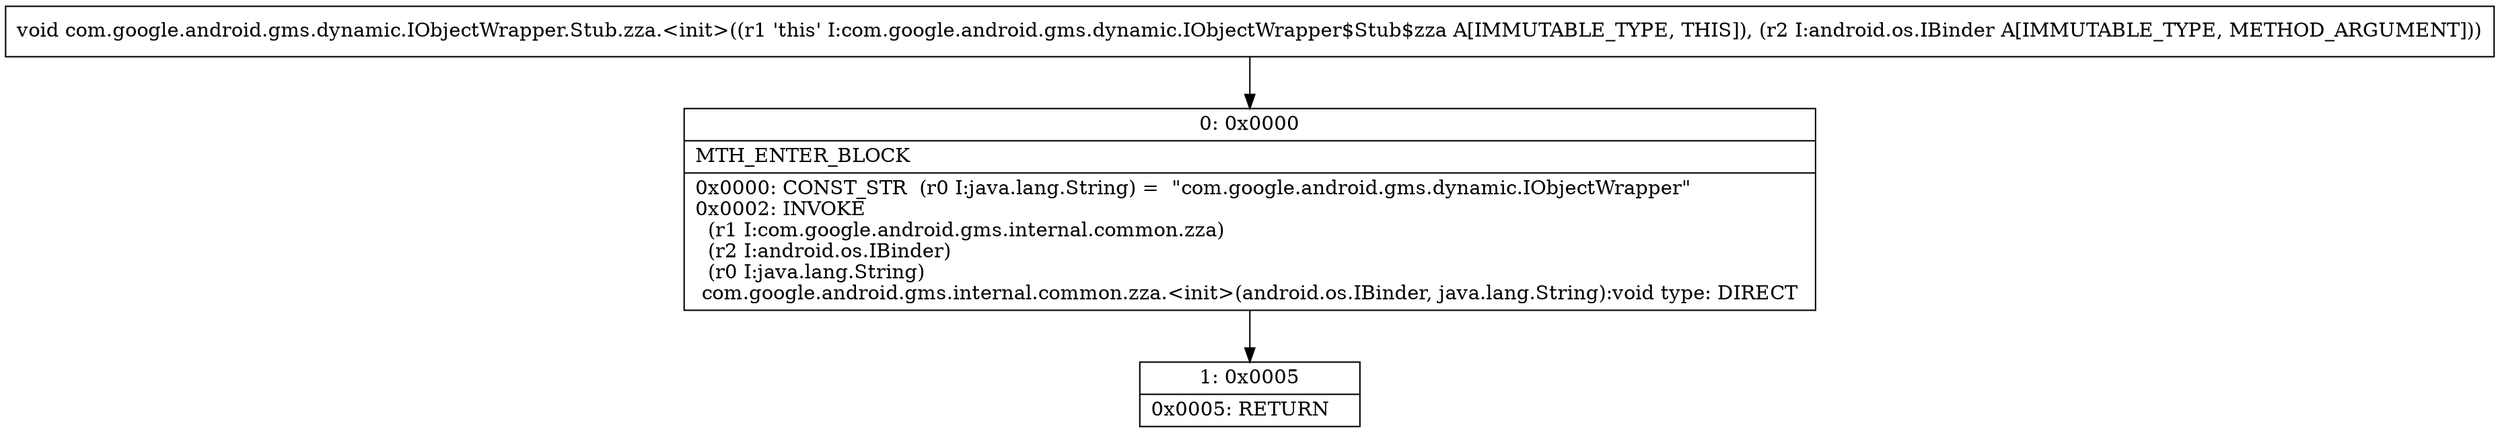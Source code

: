 digraph "CFG forcom.google.android.gms.dynamic.IObjectWrapper.Stub.zza.\<init\>(Landroid\/os\/IBinder;)V" {
Node_0 [shape=record,label="{0\:\ 0x0000|MTH_ENTER_BLOCK\l|0x0000: CONST_STR  (r0 I:java.lang.String) =  \"com.google.android.gms.dynamic.IObjectWrapper\" \l0x0002: INVOKE  \l  (r1 I:com.google.android.gms.internal.common.zza)\l  (r2 I:android.os.IBinder)\l  (r0 I:java.lang.String)\l com.google.android.gms.internal.common.zza.\<init\>(android.os.IBinder, java.lang.String):void type: DIRECT \l}"];
Node_1 [shape=record,label="{1\:\ 0x0005|0x0005: RETURN   \l}"];
MethodNode[shape=record,label="{void com.google.android.gms.dynamic.IObjectWrapper.Stub.zza.\<init\>((r1 'this' I:com.google.android.gms.dynamic.IObjectWrapper$Stub$zza A[IMMUTABLE_TYPE, THIS]), (r2 I:android.os.IBinder A[IMMUTABLE_TYPE, METHOD_ARGUMENT])) }"];
MethodNode -> Node_0;
Node_0 -> Node_1;
}

